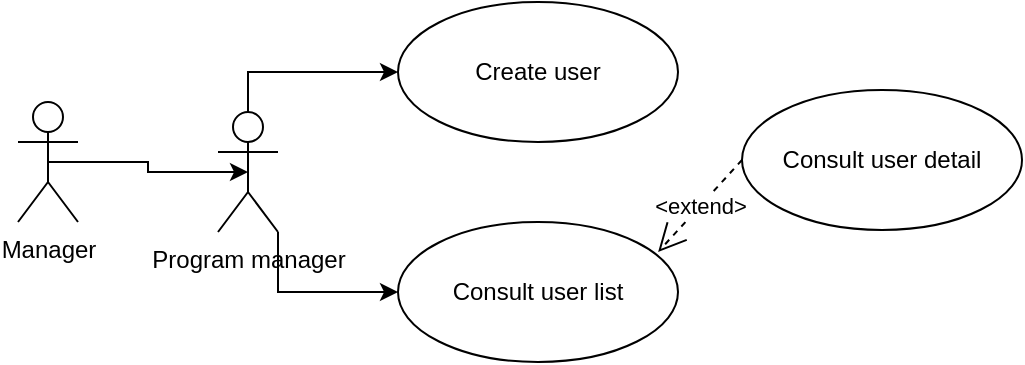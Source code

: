 <mxfile version="28.1.0">
  <diagram name="Page-1" id="tmCscPD8yC45gVK3SYF4">
    <mxGraphModel dx="872" dy="495" grid="1" gridSize="10" guides="1" tooltips="1" connect="1" arrows="1" fold="1" page="1" pageScale="1" pageWidth="827" pageHeight="1169" math="0" shadow="0">
      <root>
        <mxCell id="0" />
        <mxCell id="1" parent="0" />
        <mxCell id="q3p12visvUuY5WVfa4CU-1" value="Create user" style="ellipse;whiteSpace=wrap;html=1;" vertex="1" parent="1">
          <mxGeometry x="310" y="150" width="140" height="70" as="geometry" />
        </mxCell>
        <mxCell id="q3p12visvUuY5WVfa4CU-2" value="Consult user list" style="ellipse;whiteSpace=wrap;html=1;" vertex="1" parent="1">
          <mxGeometry x="310" y="260" width="140" height="70" as="geometry" />
        </mxCell>
        <mxCell id="q3p12visvUuY5WVfa4CU-3" value="Consult user detail" style="ellipse;whiteSpace=wrap;html=1;" vertex="1" parent="1">
          <mxGeometry x="482" y="194" width="140" height="70" as="geometry" />
        </mxCell>
        <mxCell id="q3p12visvUuY5WVfa4CU-4" value="&amp;lt;extend&amp;gt;" style="endArrow=open;endSize=12;dashed=1;html=1;rounded=0;entryX=0.929;entryY=0.214;entryDx=0;entryDy=0;entryPerimeter=0;exitX=0;exitY=0.5;exitDx=0;exitDy=0;" edge="1" parent="1" source="q3p12visvUuY5WVfa4CU-3" target="q3p12visvUuY5WVfa4CU-2">
          <mxGeometry width="160" relative="1" as="geometry">
            <mxPoint x="330" y="260" as="sourcePoint" />
            <mxPoint x="490" y="260" as="targetPoint" />
          </mxGeometry>
        </mxCell>
        <mxCell id="q3p12visvUuY5WVfa4CU-5" value="Manager" style="shape=umlActor;verticalLabelPosition=bottom;verticalAlign=top;html=1;" vertex="1" parent="1">
          <mxGeometry x="120" y="200" width="30" height="60" as="geometry" />
        </mxCell>
        <mxCell id="q3p12visvUuY5WVfa4CU-7" style="edgeStyle=orthogonalEdgeStyle;rounded=0;orthogonalLoop=1;jettySize=auto;html=1;exitX=0.5;exitY=0;exitDx=0;exitDy=0;exitPerimeter=0;" edge="1" parent="1" source="q3p12visvUuY5WVfa4CU-6" target="q3p12visvUuY5WVfa4CU-1">
          <mxGeometry relative="1" as="geometry" />
        </mxCell>
        <mxCell id="q3p12visvUuY5WVfa4CU-8" style="edgeStyle=orthogonalEdgeStyle;rounded=0;orthogonalLoop=1;jettySize=auto;html=1;exitX=1;exitY=1;exitDx=0;exitDy=0;exitPerimeter=0;" edge="1" parent="1" source="q3p12visvUuY5WVfa4CU-6" target="q3p12visvUuY5WVfa4CU-2">
          <mxGeometry relative="1" as="geometry" />
        </mxCell>
        <mxCell id="q3p12visvUuY5WVfa4CU-6" value="Program manager" style="shape=umlActor;verticalLabelPosition=bottom;verticalAlign=top;html=1;" vertex="1" parent="1">
          <mxGeometry x="220" y="205" width="30" height="60" as="geometry" />
        </mxCell>
        <mxCell id="q3p12visvUuY5WVfa4CU-9" style="edgeStyle=orthogonalEdgeStyle;rounded=0;orthogonalLoop=1;jettySize=auto;html=1;exitX=0.5;exitY=0.5;exitDx=0;exitDy=0;exitPerimeter=0;entryX=0.5;entryY=0.5;entryDx=0;entryDy=0;entryPerimeter=0;" edge="1" parent="1" source="q3p12visvUuY5WVfa4CU-5" target="q3p12visvUuY5WVfa4CU-6">
          <mxGeometry relative="1" as="geometry" />
        </mxCell>
      </root>
    </mxGraphModel>
  </diagram>
</mxfile>
